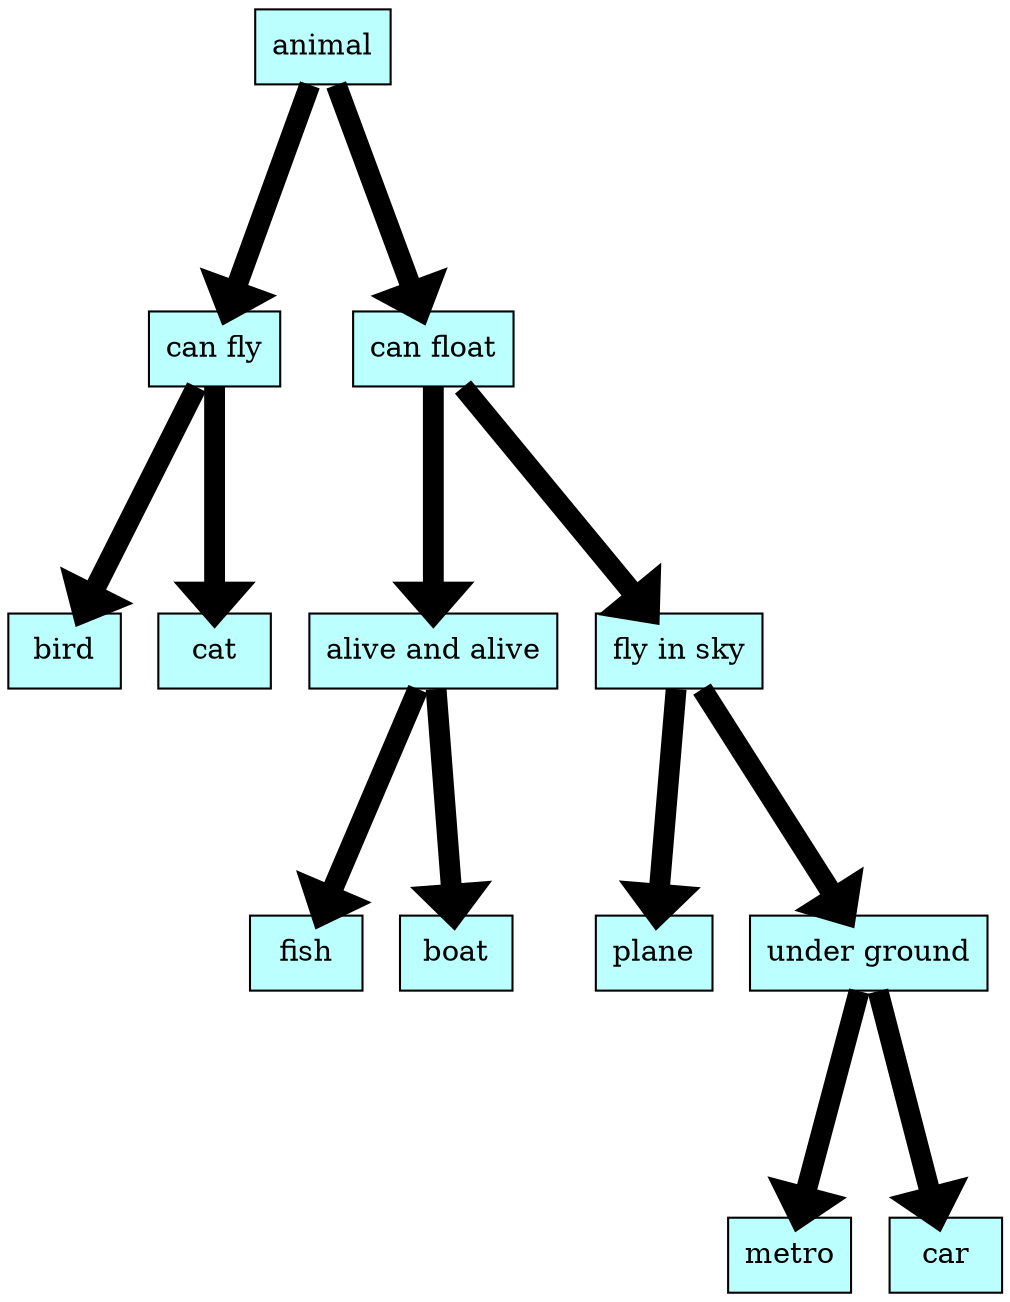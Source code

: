 digraph structs {    
rankdir = TB;        
graph [dpi = 200];   
ranksep = 1.5;       
edge[penwidth = 10]; 
cell0 [style = filled, color = black, fillcolor = paleturquoise1,
shape=record,label = " { <ptr> animal} " ];                         
cell1 [style = filled, color = black, fillcolor = paleturquoise1,
shape=record,label = " { <ptr> can fly} " ];                         
cell2 [style = filled, color = black, fillcolor = paleturquoise1,
shape=record,label = " { <ptr> bird} " ];                         
cell3 [style = filled, color = black, fillcolor = paleturquoise1,
shape=record,label = " { <ptr> cat} " ];                         
cell4 [style = filled, color = black, fillcolor = paleturquoise1,
shape=record,label = " { <ptr> can float} " ];                         
cell5 [style = filled, color = black, fillcolor = paleturquoise1,
shape=record,label = " { <ptr> alive and alive} " ];                         
cell6 [style = filled, color = black, fillcolor = paleturquoise1,
shape=record,label = " { <ptr> fish} " ];                         
cell7 [style = filled, color = black, fillcolor = paleturquoise1,
shape=record,label = " { <ptr> boat} " ];                         
cell8 [style = filled, color = black, fillcolor = paleturquoise1,
shape=record,label = " { <ptr> fly in sky} " ];                         
cell9 [style = filled, color = black, fillcolor = paleturquoise1,
shape=record,label = " { <ptr> plane} " ];                         
cell10 [style = filled, color = black, fillcolor = paleturquoise1,
shape=record,label = " { <ptr> under ground} " ];                         
cell11 [style = filled, color = black, fillcolor = paleturquoise1,
shape=record,label = " { <ptr> metro} " ];                         
cell12 [style = filled, color = black, fillcolor = paleturquoise1,
shape=record,label = " { <ptr> car} " ];                         
cell0 -> cell1;
cell1 -> cell2;
cell1 -> cell3;
cell0 -> cell4;
cell4 -> cell5;
cell5 -> cell6;
cell5 -> cell7;
cell4 -> cell8;
cell8 -> cell9;
cell8 -> cell10;
cell10 -> cell11;
cell10 -> cell12;
}
